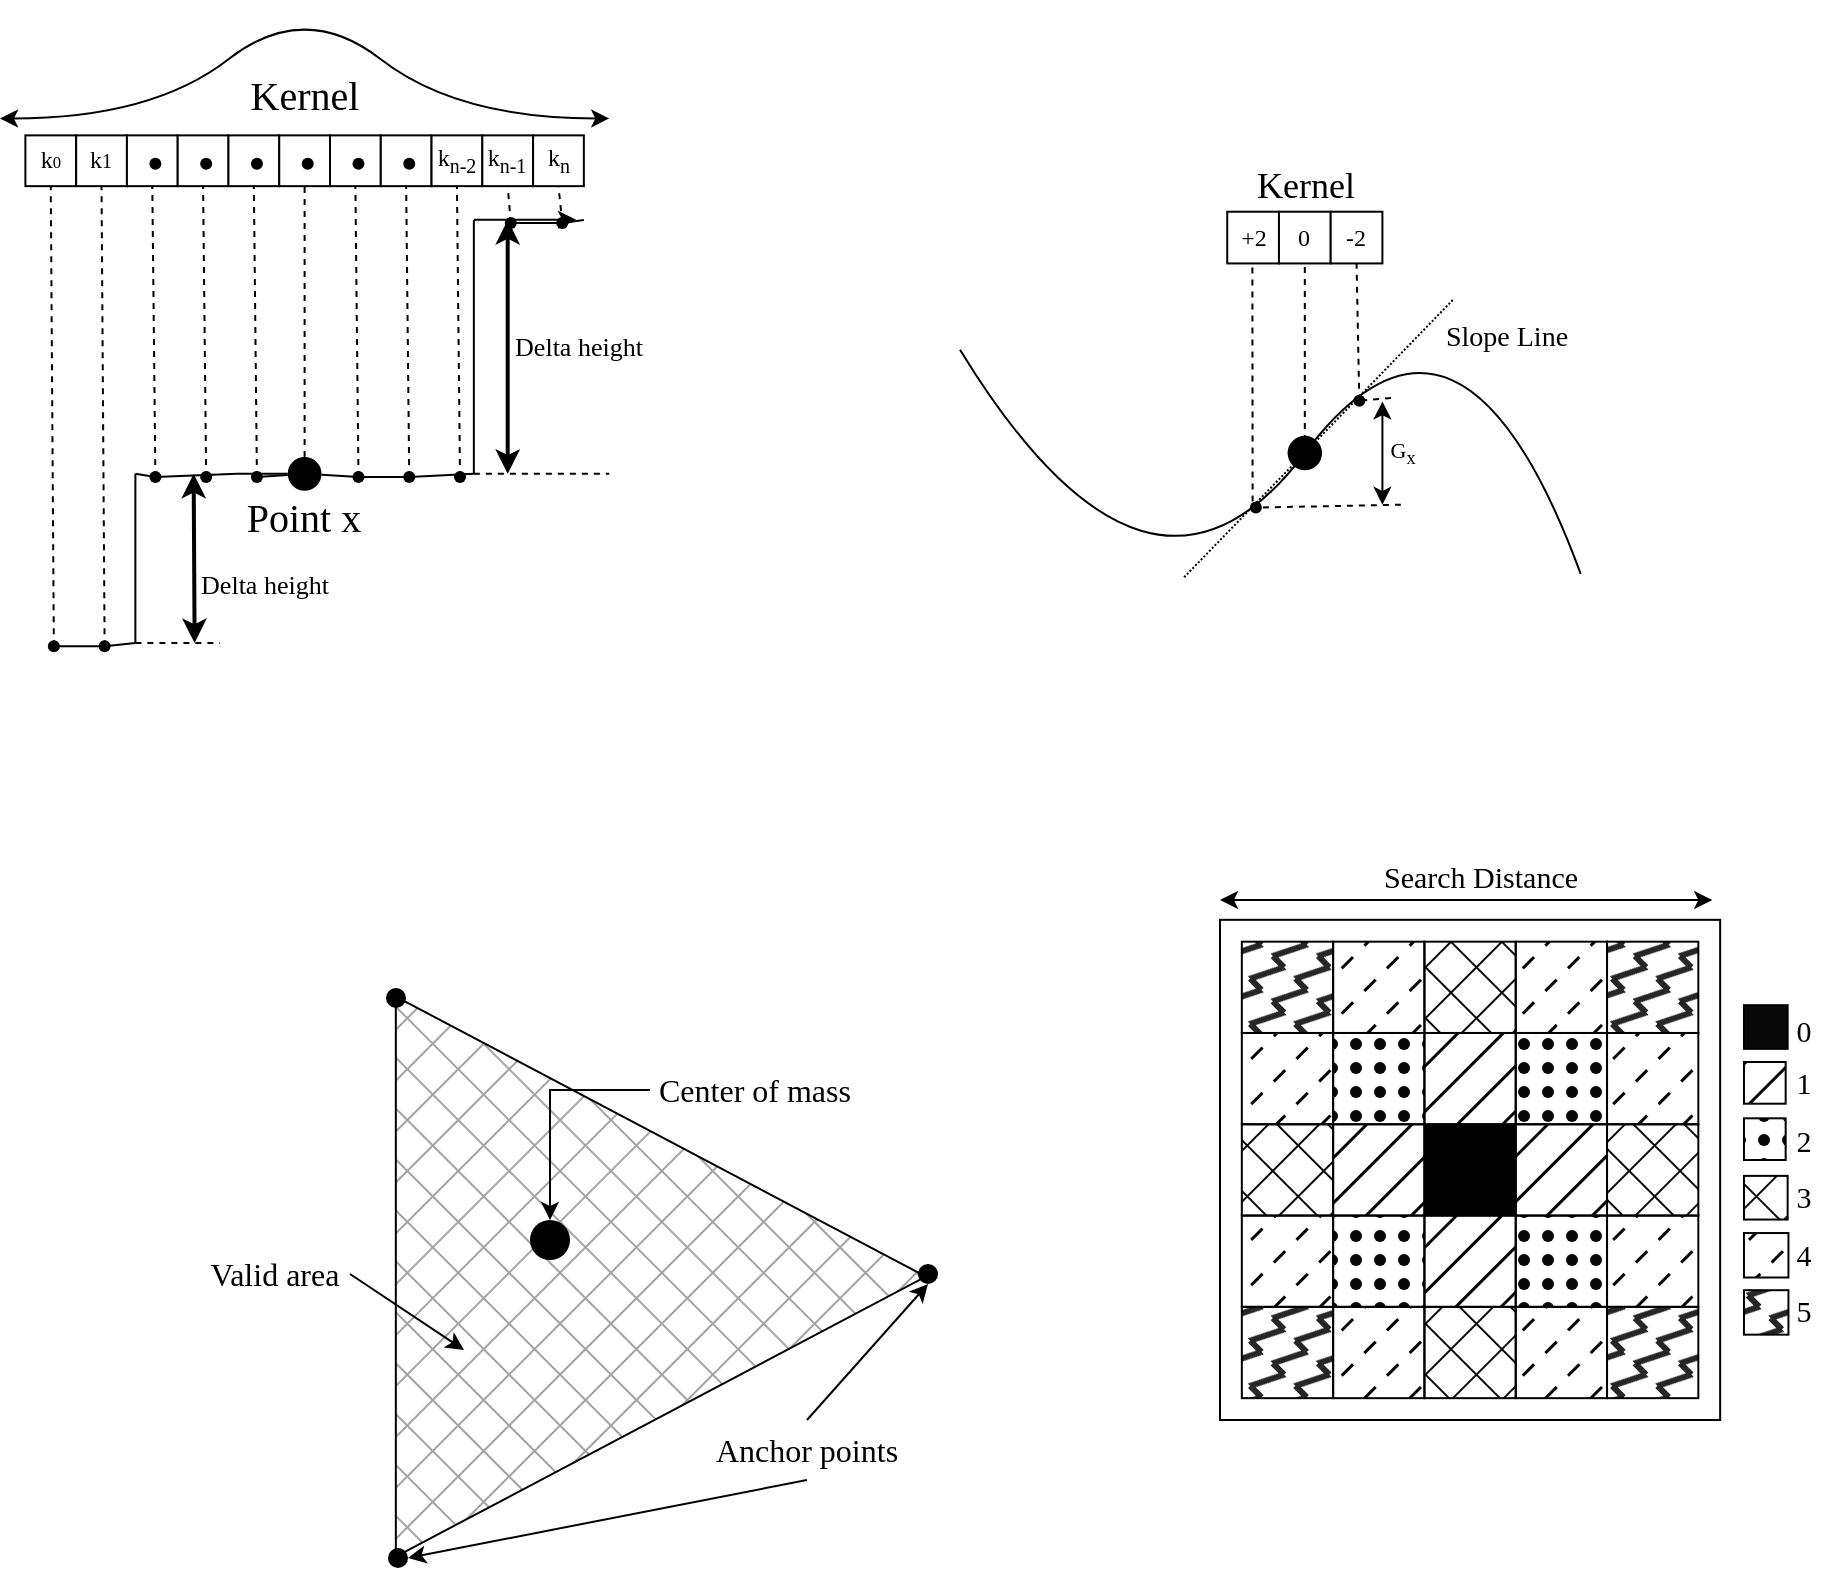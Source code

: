 <mxfile version="24.6.4" type="device" pages="2">
  <diagram name="Page-1" id="gxVU76bG1TqDiVBkA_-t">
    <mxGraphModel dx="1099" dy="1225" grid="1" gridSize="10" guides="1" tooltips="1" connect="1" arrows="1" fold="1" page="1" pageScale="1" pageWidth="850" pageHeight="1100" math="0" shadow="0">
      <root>
        <mxCell id="0" />
        <mxCell id="1" parent="0" />
        <mxCell id="M_B3FNG2U7LqIqw2cikg-12" value="" style="triangle;whiteSpace=wrap;html=1;rotation=0;fillStyle=cross-hatch;fillColor=#A3A3A3;" parent="1" vertex="1">
          <mxGeometry x="437.92" y="818.29" width="265" height="280" as="geometry" />
        </mxCell>
        <mxCell id="M_B3FNG2U7LqIqw2cikg-13" value="" style="shape=ellipse;fillColor=#000000;strokeColor=none;html=1;sketch=0;" parent="1" vertex="1">
          <mxGeometry x="505" y="930" width="20" height="20" as="geometry" />
        </mxCell>
        <mxCell id="M_B3FNG2U7LqIqw2cikg-23" style="edgeStyle=orthogonalEdgeStyle;rounded=0;orthogonalLoop=1;jettySize=auto;html=1;entryX=0.5;entryY=0;entryDx=0;entryDy=0;" parent="1" source="M_B3FNG2U7LqIqw2cikg-14" target="M_B3FNG2U7LqIqw2cikg-13" edge="1">
          <mxGeometry relative="1" as="geometry" />
        </mxCell>
        <mxCell id="M_B3FNG2U7LqIqw2cikg-14" value="&lt;font style=&quot;font-size: 16px;&quot; face=&quot;Times New Roman&quot;&gt;Center of mass&lt;/font&gt;" style="text;html=1;align=center;verticalAlign=middle;whiteSpace=wrap;rounded=0;" parent="1" vertex="1">
          <mxGeometry x="565" y="850" width="105" height="30" as="geometry" />
        </mxCell>
        <mxCell id="M_B3FNG2U7LqIqw2cikg-16" value="" style="shape=ellipse;fillColor=#000000;strokeColor=none;html=1;sketch=0;" parent="1" vertex="1">
          <mxGeometry x="433" y="814" width="10" height="10" as="geometry" />
        </mxCell>
        <mxCell id="M_B3FNG2U7LqIqw2cikg-18" value="" style="shape=ellipse;fillColor=#000000;strokeColor=none;html=1;sketch=0;" parent="1" vertex="1">
          <mxGeometry x="434" y="1094" width="10" height="10" as="geometry" />
        </mxCell>
        <mxCell id="M_B3FNG2U7LqIqw2cikg-20" value="" style="shape=ellipse;fillColor=#000000;strokeColor=none;html=1;sketch=0;" parent="1" vertex="1">
          <mxGeometry x="699" y="952" width="10" height="10" as="geometry" />
        </mxCell>
        <mxCell id="M_B3FNG2U7LqIqw2cikg-21" value="" style="endArrow=classic;html=1;rounded=0;exitX=1;exitY=0.5;exitDx=0;exitDy=0;" parent="1" source="M_B3FNG2U7LqIqw2cikg-22" edge="1">
          <mxGeometry width="50" height="50" relative="1" as="geometry">
            <mxPoint x="360" y="1060" as="sourcePoint" />
            <mxPoint x="472" y="995" as="targetPoint" />
          </mxGeometry>
        </mxCell>
        <mxCell id="M_B3FNG2U7LqIqw2cikg-22" value="&lt;font style=&quot;font-size: 16px;&quot; face=&quot;Times New Roman&quot;&gt;Valid area&lt;/font&gt;" style="text;html=1;align=center;verticalAlign=middle;whiteSpace=wrap;rounded=0;" parent="1" vertex="1">
          <mxGeometry x="340" y="942" width="75" height="30" as="geometry" />
        </mxCell>
        <mxCell id="M_B3FNG2U7LqIqw2cikg-24" value="&lt;font style=&quot;font-size: 16px;&quot; face=&quot;Times New Roman&quot;&gt;Anchor points&lt;/font&gt;" style="text;html=1;align=center;verticalAlign=middle;whiteSpace=wrap;rounded=0;" parent="1" vertex="1">
          <mxGeometry x="591" y="1030" width="105" height="30" as="geometry" />
        </mxCell>
        <mxCell id="M_B3FNG2U7LqIqw2cikg-28" value="" style="endArrow=classic;html=1;rounded=0;exitX=0.5;exitY=1;exitDx=0;exitDy=0;entryX=1;entryY=0.5;entryDx=0;entryDy=0;" parent="1" source="M_B3FNG2U7LqIqw2cikg-24" target="M_B3FNG2U7LqIqw2cikg-18" edge="1">
          <mxGeometry width="50" height="50" relative="1" as="geometry">
            <mxPoint x="565" y="1136" as="sourcePoint" />
            <mxPoint x="646" y="1081" as="targetPoint" />
          </mxGeometry>
        </mxCell>
        <mxCell id="M_B3FNG2U7LqIqw2cikg-29" value="" style="endArrow=classic;html=1;rounded=0;entryX=0.5;entryY=1;entryDx=0;entryDy=0;exitX=0.5;exitY=0;exitDx=0;exitDy=0;" parent="1" source="M_B3FNG2U7LqIqw2cikg-24" target="M_B3FNG2U7LqIqw2cikg-20" edge="1">
          <mxGeometry width="50" height="50" relative="1" as="geometry">
            <mxPoint x="680" y="1120" as="sourcePoint" />
            <mxPoint x="700" y="910" as="targetPoint" />
          </mxGeometry>
        </mxCell>
        <mxCell id="M_B3FNG2U7LqIqw2cikg-62" value="" style="whiteSpace=wrap;html=1;aspect=fixed;container=0;" parent="1" vertex="1">
          <mxGeometry x="850" y="779.924" width="250.076" height="250.076" as="geometry" />
        </mxCell>
        <mxCell id="M_B3FNG2U7LqIqw2cikg-63" value="" style="whiteSpace=wrap;html=1;aspect=fixed;fillColor=#000000;container=0;" parent="1" vertex="1">
          <mxGeometry x="952.217" y="882.138" width="45.649" height="45.649" as="geometry" />
        </mxCell>
        <mxCell id="M_B3FNG2U7LqIqw2cikg-64" value="" style="whiteSpace=wrap;html=1;aspect=fixed;fillStyle=hatch;fillColor=#030303;container=0;" parent="1" vertex="1">
          <mxGeometry x="952.217" y="836.489" width="45.649" height="45.649" as="geometry" />
        </mxCell>
        <mxCell id="M_B3FNG2U7LqIqw2cikg-65" value="" style="whiteSpace=wrap;html=1;aspect=fixed;fillColor=#080808;fillStyle=cross-hatch;container=0;" parent="1" vertex="1">
          <mxGeometry x="952.217" y="790.84" width="45.649" height="45.649" as="geometry" />
        </mxCell>
        <mxCell id="M_B3FNG2U7LqIqw2cikg-66" value="" style="whiteSpace=wrap;html=1;aspect=fixed;fillStyle=hatch;fillColor=#030303;container=0;" parent="1" vertex="1">
          <mxGeometry x="997.867" y="882.138" width="45.649" height="45.649" as="geometry" />
        </mxCell>
        <mxCell id="M_B3FNG2U7LqIqw2cikg-67" value="" style="whiteSpace=wrap;html=1;aspect=fixed;fillColor=#080808;fillStyle=cross-hatch;container=0;" parent="1" vertex="1">
          <mxGeometry x="1043.517" y="882.138" width="45.649" height="45.649" as="geometry" />
        </mxCell>
        <mxCell id="M_B3FNG2U7LqIqw2cikg-68" value="" style="whiteSpace=wrap;html=1;aspect=fixed;fillColor=#080808;fillStyle=dots;container=0;" parent="1" vertex="1">
          <mxGeometry x="997.867" y="836.489" width="45.649" height="45.649" as="geometry" />
        </mxCell>
        <mxCell id="M_B3FNG2U7LqIqw2cikg-69" value="" style="whiteSpace=wrap;html=1;aspect=fixed;fillColor=#030303;fillStyle=dashed;container=0;" parent="1" vertex="1">
          <mxGeometry x="997.867" y="790.84" width="45.649" height="45.649" as="geometry" />
        </mxCell>
        <mxCell id="M_B3FNG2U7LqIqw2cikg-70" value="" style="whiteSpace=wrap;html=1;aspect=fixed;fillStyle=zigzag-line;fillColor=#262626;container=0;" parent="1" vertex="1">
          <mxGeometry x="1043.517" y="790.84" width="45.649" height="45.649" as="geometry" />
        </mxCell>
        <mxCell id="M_B3FNG2U7LqIqw2cikg-71" value="" style="whiteSpace=wrap;html=1;aspect=fixed;fillColor=#030303;fillStyle=dashed;container=0;" parent="1" vertex="1">
          <mxGeometry x="1043.517" y="836.489" width="45.649" height="45.649" as="geometry" />
        </mxCell>
        <mxCell id="M_B3FNG2U7LqIqw2cikg-99" value="" style="whiteSpace=wrap;html=1;aspect=fixed;fillStyle=hatch;fillColor=#030303;container=0;" parent="1" vertex="1">
          <mxGeometry x="952.217" y="927.787" width="45.649" height="45.649" as="geometry" />
        </mxCell>
        <mxCell id="M_B3FNG2U7LqIqw2cikg-100" value="" style="whiteSpace=wrap;html=1;aspect=fixed;fillColor=#080808;fillStyle=cross-hatch;container=0;" parent="1" vertex="1">
          <mxGeometry x="952.217" y="973.436" width="45.649" height="45.649" as="geometry" />
        </mxCell>
        <mxCell id="M_B3FNG2U7LqIqw2cikg-101" value="" style="whiteSpace=wrap;html=1;aspect=fixed;fillColor=#030303;fillStyle=dashed;container=0;" parent="1" vertex="1">
          <mxGeometry x="997.867" y="973.436" width="45.649" height="45.649" as="geometry" />
        </mxCell>
        <mxCell id="M_B3FNG2U7LqIqw2cikg-102" value="" style="whiteSpace=wrap;html=1;aspect=fixed;fillColor=#080808;fillStyle=dots;container=0;" parent="1" vertex="1">
          <mxGeometry x="997.867" y="927.787" width="45.649" height="45.649" as="geometry" />
        </mxCell>
        <mxCell id="M_B3FNG2U7LqIqw2cikg-103" value="" style="whiteSpace=wrap;html=1;aspect=fixed;fillColor=#030303;fillStyle=dashed;container=0;" parent="1" vertex="1">
          <mxGeometry x="1043.517" y="927.787" width="45.649" height="45.649" as="geometry" />
        </mxCell>
        <mxCell id="M_B3FNG2U7LqIqw2cikg-104" value="" style="whiteSpace=wrap;html=1;aspect=fixed;fillStyle=zigzag-line;fillColor=#262626;container=0;" parent="1" vertex="1">
          <mxGeometry x="1043.517" y="973.436" width="45.649" height="45.649" as="geometry" />
        </mxCell>
        <mxCell id="M_B3FNG2U7LqIqw2cikg-105" value="" style="whiteSpace=wrap;html=1;aspect=fixed;fillStyle=zigzag-line;fillColor=#262626;container=0;" parent="1" vertex="1">
          <mxGeometry x="860.916" y="790.84" width="45.649" height="45.649" as="geometry" />
        </mxCell>
        <mxCell id="M_B3FNG2U7LqIqw2cikg-106" value="" style="whiteSpace=wrap;html=1;aspect=fixed;fillColor=#030303;fillStyle=dashed;container=0;" parent="1" vertex="1">
          <mxGeometry x="860.916" y="836.489" width="45.649" height="45.649" as="geometry" />
        </mxCell>
        <mxCell id="M_B3FNG2U7LqIqw2cikg-107" value="" style="whiteSpace=wrap;html=1;aspect=fixed;fillColor=#080808;fillStyle=cross-hatch;container=0;" parent="1" vertex="1">
          <mxGeometry x="860.916" y="882.138" width="45.649" height="45.649" as="geometry" />
        </mxCell>
        <mxCell id="M_B3FNG2U7LqIqw2cikg-108" value="" style="whiteSpace=wrap;html=1;aspect=fixed;fillStyle=zigzag-line;fillColor=#262626;container=0;" parent="1" vertex="1">
          <mxGeometry x="860.916" y="973.436" width="45.649" height="45.649" as="geometry" />
        </mxCell>
        <mxCell id="M_B3FNG2U7LqIqw2cikg-109" value="" style="whiteSpace=wrap;html=1;aspect=fixed;fillColor=#030303;fillStyle=dashed;container=0;" parent="1" vertex="1">
          <mxGeometry x="860.916" y="927.787" width="45.649" height="45.649" as="geometry" />
        </mxCell>
        <mxCell id="M_B3FNG2U7LqIqw2cikg-110" value="" style="whiteSpace=wrap;html=1;aspect=fixed;fillColor=#080808;fillStyle=dots;container=0;" parent="1" vertex="1">
          <mxGeometry x="906.566" y="927.787" width="45.649" height="45.649" as="geometry" />
        </mxCell>
        <mxCell id="M_B3FNG2U7LqIqw2cikg-111" value="" style="whiteSpace=wrap;html=1;aspect=fixed;fillColor=#030303;fillStyle=dashed;container=0;" parent="1" vertex="1">
          <mxGeometry x="906.566" y="973.436" width="45.649" height="45.649" as="geometry" />
        </mxCell>
        <mxCell id="M_B3FNG2U7LqIqw2cikg-112" value="" style="whiteSpace=wrap;html=1;aspect=fixed;fillStyle=hatch;fillColor=#030303;container=0;" parent="1" vertex="1">
          <mxGeometry x="906.566" y="882.138" width="45.649" height="45.649" as="geometry" />
        </mxCell>
        <mxCell id="M_B3FNG2U7LqIqw2cikg-113" value="" style="whiteSpace=wrap;html=1;aspect=fixed;fillColor=#080808;fillStyle=dots;container=0;" parent="1" vertex="1">
          <mxGeometry x="906.566" y="836.489" width="45.649" height="45.649" as="geometry" />
        </mxCell>
        <mxCell id="M_B3FNG2U7LqIqw2cikg-114" value="" style="whiteSpace=wrap;html=1;aspect=fixed;fillColor=#030303;fillStyle=dashed;container=0;" parent="1" vertex="1">
          <mxGeometry x="906.566" y="790.84" width="45.649" height="45.649" as="geometry" />
        </mxCell>
        <mxCell id="M_B3FNG2U7LqIqw2cikg-116" value="" style="whiteSpace=wrap;html=1;aspect=fixed;fillStyle=hatch;fillColor=#030303;container=0;" parent="1" vertex="1">
          <mxGeometry x="1111.992" y="851.009" width="20.84" height="20.84" as="geometry" />
        </mxCell>
        <mxCell id="M_B3FNG2U7LqIqw2cikg-117" value="" style="whiteSpace=wrap;html=1;aspect=fixed;fillColor=#080808;container=0;" parent="1" vertex="1">
          <mxGeometry x="1111.992" y="822.596" width="21.832" height="21.832" as="geometry" />
        </mxCell>
        <mxCell id="M_B3FNG2U7LqIqw2cikg-121" value="" style="whiteSpace=wrap;html=1;aspect=fixed;fillColor=#080808;fillStyle=dots;container=0;" parent="1" vertex="1">
          <mxGeometry x="1111.992" y="879.161" width="20.84" height="20.84" as="geometry" />
        </mxCell>
        <mxCell id="M_B3FNG2U7LqIqw2cikg-122" value="" style="whiteSpace=wrap;html=1;aspect=fixed;fillColor=#080808;fillStyle=cross-hatch;container=0;" parent="1" vertex="1">
          <mxGeometry x="1111.992" y="907.939" width="21.832" height="21.832" as="geometry" />
        </mxCell>
        <mxCell id="M_B3FNG2U7LqIqw2cikg-123" value="" style="whiteSpace=wrap;html=1;aspect=fixed;fillColor=#030303;fillStyle=dashed;container=0;" parent="1" vertex="1">
          <mxGeometry x="1111.992" y="936.52" width="22.229" height="22.229" as="geometry" />
        </mxCell>
        <mxCell id="M_B3FNG2U7LqIqw2cikg-124" value="" style="whiteSpace=wrap;html=1;aspect=fixed;fillStyle=zigzag-line;fillColor=#262626;container=0;" parent="1" vertex="1">
          <mxGeometry x="1111.992" y="965.1" width="22.229" height="22.229" as="geometry" />
        </mxCell>
        <mxCell id="M_B3FNG2U7LqIqw2cikg-126" value="&lt;font face=&quot;Times New Roman&quot; style=&quot;font-size: 15px;&quot;&gt;0&lt;/font&gt;" style="text;html=1;align=center;verticalAlign=middle;whiteSpace=wrap;rounded=0;container=0;" parent="1" vertex="1">
          <mxGeometry x="1134.222" y="822.596" width="15.878" height="23.817" as="geometry" />
        </mxCell>
        <mxCell id="M_B3FNG2U7LqIqw2cikg-127" value="&lt;font face=&quot;Times New Roman&quot; style=&quot;font-size: 15px;&quot;&gt;1&lt;/font&gt;" style="text;html=1;align=center;verticalAlign=middle;whiteSpace=wrap;rounded=0;container=0;" parent="1" vertex="1">
          <mxGeometry x="1133.825" y="849.517" width="15.878" height="23.817" as="geometry" />
        </mxCell>
        <mxCell id="M_B3FNG2U7LqIqw2cikg-128" value="&lt;font face=&quot;Times New Roman&quot; style=&quot;font-size: 15px;&quot;&gt;2&lt;/font&gt;" style="text;html=1;align=center;verticalAlign=middle;whiteSpace=wrap;rounded=0;container=0;" parent="1" vertex="1">
          <mxGeometry x="1134.222" y="877.676" width="15.878" height="23.817" as="geometry" />
        </mxCell>
        <mxCell id="M_B3FNG2U7LqIqw2cikg-129" value="&lt;span style=&quot;font-weight: normal;&quot;&gt;&lt;font style=&quot;font-size: 15px;&quot; face=&quot;Times New Roman&quot;&gt;3&lt;/font&gt;&lt;/span&gt;" style="text;html=1;align=center;verticalAlign=middle;whiteSpace=wrap;rounded=0;fontStyle=1;container=0;" parent="1" vertex="1">
          <mxGeometry x="1134.222" y="905.955" width="15.878" height="23.817" as="geometry" />
        </mxCell>
        <mxCell id="M_B3FNG2U7LqIqw2cikg-132" value="&lt;font face=&quot;Times New Roman&quot; style=&quot;font-size: 15px;&quot;&gt;4&lt;/font&gt;" style="text;html=1;align=center;verticalAlign=middle;whiteSpace=wrap;rounded=0;container=0;" parent="1" vertex="1">
          <mxGeometry x="1134.222" y="934.932" width="15.878" height="23.817" as="geometry" />
        </mxCell>
        <mxCell id="M_B3FNG2U7LqIqw2cikg-133" value="&lt;font face=&quot;Times New Roman&quot; style=&quot;font-size: 15px;&quot;&gt;5&lt;/font&gt;" style="text;html=1;align=center;verticalAlign=middle;whiteSpace=wrap;rounded=0;container=0;" parent="1" vertex="1">
          <mxGeometry x="1134.222" y="963.512" width="15.878" height="23.817" as="geometry" />
        </mxCell>
        <mxCell id="M_B3FNG2U7LqIqw2cikg-134" value="" style="endArrow=classic;startArrow=classic;html=1;rounded=0;" parent="1" edge="1">
          <mxGeometry width="50" height="50" relative="1" as="geometry">
            <mxPoint x="850" y="770" as="sourcePoint" />
            <mxPoint x="1096.114" y="770" as="targetPoint" />
          </mxGeometry>
        </mxCell>
        <mxCell id="M_B3FNG2U7LqIqw2cikg-135" value="&lt;font face=&quot;Times New Roman&quot; style=&quot;font-size: 15px;&quot;&gt;Search Distance&lt;/font&gt;" style="edgeLabel;html=1;align=center;verticalAlign=middle;resizable=0;points=[];container=0;" parent="M_B3FNG2U7LqIqw2cikg-134" vertex="1" connectable="0">
          <mxGeometry x="0.018" y="1" relative="1" as="geometry">
            <mxPoint x="4" y="-11" as="offset" />
          </mxGeometry>
        </mxCell>
        <mxCell id="ad_rgFeafzWCIKm-f0gA-2" value="" style="group;aspect=fixed;" vertex="1" connectable="0" parent="1">
          <mxGeometry x="720" y="400" width="310.34" height="250" as="geometry" />
        </mxCell>
        <mxCell id="CfTVnZhLzXpkAerJesti-147" value="" style="shape=ellipse;fillColor=#000000;strokeColor=none;html=1;sketch=0;container=0;" parent="ad_rgFeafzWCIKm-f0gA-2" vertex="1">
          <mxGeometry x="163.791" y="137.931" width="17.241" height="17.241" as="geometry" />
        </mxCell>
        <mxCell id="CfTVnZhLzXpkAerJesti-149" value="" style="curved=1;endArrow=none;html=1;rounded=0;endFill=0;" parent="ad_rgFeafzWCIKm-f0gA-2" edge="1">
          <mxGeometry width="50" height="50" relative="1" as="geometry">
            <mxPoint y="94.828" as="sourcePoint" />
            <mxPoint x="310.34" y="206.897" as="targetPoint" />
            <Array as="points">
              <mxPoint x="94.826" y="250.0" />
              <mxPoint x="249.996" y="43.103" />
            </Array>
          </mxGeometry>
        </mxCell>
        <mxCell id="CfTVnZhLzXpkAerJesti-150" value="" style="shape=waypoint;sketch=0;fillStyle=solid;size=6;pointerEvents=1;points=[];fillColor=none;resizable=0;rotatable=0;perimeter=centerPerimeter;snapToPoint=1;container=0;" parent="ad_rgFeafzWCIKm-f0gA-2" vertex="1">
          <mxGeometry x="189.652" y="110.345" width="20" height="20" as="geometry" />
        </mxCell>
        <mxCell id="CfTVnZhLzXpkAerJesti-151" value="" style="shape=waypoint;sketch=0;fillStyle=solid;size=6;pointerEvents=1;points=[];fillColor=none;resizable=0;rotatable=0;perimeter=centerPerimeter;snapToPoint=1;container=0;" parent="ad_rgFeafzWCIKm-f0gA-2" vertex="1">
          <mxGeometry x="137.929" y="163.793" width="20" height="20" as="geometry" />
        </mxCell>
        <mxCell id="CfTVnZhLzXpkAerJesti-157" value="" style="endArrow=none;dashed=1;html=1;rounded=0;entryX=0.486;entryY=1.048;entryDx=0;entryDy=0;entryPerimeter=0;" parent="ad_rgFeafzWCIKm-f0gA-2" target="M_B3FNG2U7LqIqw2cikg-44" edge="1">
          <mxGeometry width="50" height="50" relative="1" as="geometry">
            <mxPoint x="146.308" y="170.69" as="sourcePoint" />
            <mxPoint x="146.308" y="17.241" as="targetPoint" />
          </mxGeometry>
        </mxCell>
        <mxCell id="CfTVnZhLzXpkAerJesti-158" value="" style="endArrow=none;dashed=1;html=1;rounded=0;entryX=0.5;entryY=1;entryDx=0;entryDy=0;exitX=0.488;exitY=0.373;exitDx=0;exitDy=0;exitPerimeter=0;" parent="ad_rgFeafzWCIKm-f0gA-2" source="CfTVnZhLzXpkAerJesti-150" target="M_B3FNG2U7LqIqw2cikg-46" edge="1">
          <mxGeometry width="50" height="50" relative="1" as="geometry">
            <mxPoint x="206.893" y="129.31" as="sourcePoint" />
            <mxPoint x="206.893" y="86.207" as="targetPoint" />
          </mxGeometry>
        </mxCell>
        <mxCell id="CfTVnZhLzXpkAerJesti-160" value="" style="endArrow=none;dashed=1;html=1;rounded=0;entryX=0.5;entryY=1;entryDx=0;entryDy=0;" parent="ad_rgFeafzWCIKm-f0gA-2" target="M_B3FNG2U7LqIqw2cikg-45" edge="1">
          <mxGeometry width="50" height="50" relative="1" as="geometry">
            <mxPoint x="172.411" y="146.552" as="sourcePoint" />
            <mxPoint x="172.411" y="87.931" as="targetPoint" />
          </mxGeometry>
        </mxCell>
        <mxCell id="CfTVnZhLzXpkAerJesti-161" value="" style="endArrow=classic;startArrow=classic;html=1;rounded=0;" parent="ad_rgFeafzWCIKm-f0gA-2" edge="1">
          <mxGeometry width="50" height="50" relative="1" as="geometry">
            <mxPoint x="211.204" y="172.414" as="sourcePoint" />
            <mxPoint x="211.204" y="120.69" as="targetPoint" />
          </mxGeometry>
        </mxCell>
        <mxCell id="CfTVnZhLzXpkAerJesti-162" value="&lt;font face=&quot;Times New Roman&quot;&gt;G&lt;sub&gt;x&lt;/sub&gt;&lt;/font&gt;" style="edgeLabel;html=1;align=center;verticalAlign=middle;resizable=0;points=[];container=0;" parent="CfTVnZhLzXpkAerJesti-161" vertex="1" connectable="0">
          <mxGeometry x="0.094" y="-1" relative="1" as="geometry">
            <mxPoint x="9" y="3" as="offset" />
          </mxGeometry>
        </mxCell>
        <mxCell id="CfTVnZhLzXpkAerJesti-163" value="" style="endArrow=none;dashed=1;html=1;rounded=0;exitX=0.984;exitY=0.831;exitDx=0;exitDy=0;exitPerimeter=0;" parent="ad_rgFeafzWCIKm-f0gA-2" target="CfTVnZhLzXpkAerJesti-151" edge="1">
          <mxGeometry width="50" height="50" relative="1" as="geometry">
            <mxPoint x="220.445" y="172.353" as="sourcePoint" />
            <mxPoint x="146.549" y="94.828" as="targetPoint" />
          </mxGeometry>
        </mxCell>
        <mxCell id="CfTVnZhLzXpkAerJesti-165" value="" style="endArrow=none;dashed=1;html=1;rounded=0;" parent="ad_rgFeafzWCIKm-f0gA-2" target="CfTVnZhLzXpkAerJesti-150" edge="1">
          <mxGeometry width="50" height="50" relative="1" as="geometry">
            <mxPoint x="215.514" y="118.966" as="sourcePoint" />
            <mxPoint x="206.893" y="112.828" as="targetPoint" />
          </mxGeometry>
        </mxCell>
        <mxCell id="CfTVnZhLzXpkAerJesti-166" value="" style="endArrow=none;html=1;rounded=0;dashed=1;dashPattern=1 1;" parent="ad_rgFeafzWCIKm-f0gA-2" edge="1">
          <mxGeometry width="50" height="50" relative="1" as="geometry">
            <mxPoint x="112.067" y="208.621" as="sourcePoint" />
            <mxPoint x="246.548" y="69.828" as="targetPoint" />
          </mxGeometry>
        </mxCell>
        <mxCell id="CfTVnZhLzXpkAerJesti-167" value="&lt;font style=&quot;font-size: 14px;&quot; face=&quot;Times New Roman&quot;&gt;Slope Line&lt;/font&gt;" style="edgeLabel;html=1;align=center;verticalAlign=middle;resizable=0;points=[];container=0;" parent="CfTVnZhLzXpkAerJesti-166" vertex="1" connectable="0">
          <mxGeometry x="0.819" relative="1" as="geometry">
            <mxPoint x="38" y="7" as="offset" />
          </mxGeometry>
        </mxCell>
        <mxCell id="M_B3FNG2U7LqIqw2cikg-44" value="&lt;font face=&quot;Times New Roman&quot;&gt;+2&lt;/font&gt;" style="rounded=0;whiteSpace=wrap;html=1;container=0;" parent="ad_rgFeafzWCIKm-f0gA-2" vertex="1">
          <mxGeometry x="133.619" y="25.862" width="25.862" height="25.862" as="geometry" />
        </mxCell>
        <mxCell id="M_B3FNG2U7LqIqw2cikg-45" value="&lt;font face=&quot;Times New Roman&quot;&gt;0&lt;/font&gt;" style="rounded=0;whiteSpace=wrap;html=1;aspect=fixed;container=0;" parent="ad_rgFeafzWCIKm-f0gA-2" vertex="1">
          <mxGeometry x="159.48" y="25.862" width="25.862" height="25.862" as="geometry" />
        </mxCell>
        <mxCell id="M_B3FNG2U7LqIqw2cikg-46" value="&lt;font face=&quot;Times New Roman&quot;&gt;-2&lt;/font&gt;" style="rounded=0;whiteSpace=wrap;html=1;container=0;" parent="ad_rgFeafzWCIKm-f0gA-2" vertex="1">
          <mxGeometry x="185.342" y="25.862" width="25.862" height="25.862" as="geometry" />
        </mxCell>
        <mxCell id="M_B3FNG2U7LqIqw2cikg-52" value="&lt;font style=&quot;font-size: 18px;&quot; face=&quot;Times New Roman&quot;&gt;Kernel&lt;/font&gt;" style="text;html=1;align=center;verticalAlign=middle;whiteSpace=wrap;rounded=0;container=0;" parent="ad_rgFeafzWCIKm-f0gA-2" vertex="1">
          <mxGeometry x="146.549" width="51.723" height="25.862" as="geometry" />
        </mxCell>
        <mxCell id="ad_rgFeafzWCIKm-f0gA-3" value="" style="group;aspect=fixed;" vertex="1" connectable="0" parent="1">
          <mxGeometry x="240" y="320" width="304.62" height="330" as="geometry" />
        </mxCell>
        <mxCell id="CfTVnZhLzXpkAerJesti-1" value="" style="endArrow=none;html=1;rounded=0;" parent="ad_rgFeafzWCIKm-f0gA-3" source="CfTVnZhLzXpkAerJesti-54" edge="1">
          <mxGeometry width="50" height="50" relative="1" as="geometry">
            <mxPoint x="118.463" y="236.923" as="sourcePoint" />
            <mxPoint x="236.927" y="236.923" as="targetPoint" />
          </mxGeometry>
        </mxCell>
        <mxCell id="CfTVnZhLzXpkAerJesti-2" value="" style="endArrow=none;html=1;rounded=0;" parent="ad_rgFeafzWCIKm-f0gA-3" edge="1">
          <mxGeometry width="50" height="50" relative="1" as="geometry">
            <mxPoint x="236.927" y="110" as="sourcePoint" />
            <mxPoint x="236.927" y="236.923" as="targetPoint" />
          </mxGeometry>
        </mxCell>
        <mxCell id="CfTVnZhLzXpkAerJesti-3" value="" style="endArrow=none;html=1;rounded=0;" parent="ad_rgFeafzWCIKm-f0gA-3" source="CfTVnZhLzXpkAerJesti-60" edge="1">
          <mxGeometry width="50" height="50" relative="1" as="geometry">
            <mxPoint x="224.234" y="33.846" as="sourcePoint" />
            <mxPoint x="291.928" y="110" as="targetPoint" />
          </mxGeometry>
        </mxCell>
        <mxCell id="CfTVnZhLzXpkAerJesti-4" value="" style="endArrow=none;html=1;rounded=0;" parent="ad_rgFeafzWCIKm-f0gA-3" edge="1">
          <mxGeometry width="50" height="50" relative="1" as="geometry">
            <mxPoint x="67.693" y="236.923" as="sourcePoint" />
            <mxPoint x="67.693" y="321.538" as="targetPoint" />
          </mxGeometry>
        </mxCell>
        <mxCell id="CfTVnZhLzXpkAerJesti-5" value="" style="endArrow=none;html=1;rounded=0;" parent="ad_rgFeafzWCIKm-f0gA-3" source="CfTVnZhLzXpkAerJesti-43" edge="1">
          <mxGeometry width="50" height="50" relative="1" as="geometry">
            <mxPoint y="321.538" as="sourcePoint" />
            <mxPoint x="67.693" y="321.538" as="targetPoint" />
          </mxGeometry>
        </mxCell>
        <mxCell id="CfTVnZhLzXpkAerJesti-7" value="" style="endArrow=none;html=1;rounded=0;" parent="ad_rgFeafzWCIKm-f0gA-3" source="CfTVnZhLzXpkAerJesti-45" edge="1">
          <mxGeometry width="50" height="50" relative="1" as="geometry">
            <mxPoint x="67.693" y="236.923" as="sourcePoint" />
            <mxPoint x="118.463" y="236.923" as="targetPoint" />
          </mxGeometry>
        </mxCell>
        <mxCell id="CfTVnZhLzXpkAerJesti-11" value="" style="endArrow=none;html=1;rounded=0;" parent="ad_rgFeafzWCIKm-f0gA-3" target="CfTVnZhLzXpkAerJesti-9" edge="1">
          <mxGeometry width="50" height="50" relative="1" as="geometry">
            <mxPoint x="118.463" y="236.923" as="sourcePoint" />
            <mxPoint x="236.927" y="236.923" as="targetPoint" />
          </mxGeometry>
        </mxCell>
        <mxCell id="CfTVnZhLzXpkAerJesti-12" value="&lt;font style=&quot;font-size: 20px;&quot; face=&quot;Times New Roman&quot;&gt;Point x&lt;/font&gt;" style="text;html=1;align=center;verticalAlign=middle;whiteSpace=wrap;rounded=0;" parent="ad_rgFeafzWCIKm-f0gA-3" vertex="1">
          <mxGeometry x="118.463" y="245.385" width="67.693" height="25.385" as="geometry" />
        </mxCell>
        <mxCell id="CfTVnZhLzXpkAerJesti-15" value="&lt;span style=&quot;font-family: &amp;quot;Times New Roman&amp;quot;;&quot;&gt;k&lt;span style=&quot;font-size: 8.333px;&quot;&gt;0&lt;/span&gt;&lt;/span&gt;" style="rounded=0;whiteSpace=wrap;html=1;" parent="ad_rgFeafzWCIKm-f0gA-3" vertex="1">
          <mxGeometry x="12.693" y="67.692" width="25.385" height="25.385" as="geometry" />
        </mxCell>
        <mxCell id="CfTVnZhLzXpkAerJesti-16" value="&lt;span style=&quot;font-family: &amp;quot;Times New Roman&amp;quot;;&quot;&gt;k&lt;span style=&quot;font-size: 10px;&quot;&gt;1&lt;/span&gt;&lt;/span&gt;" style="rounded=0;whiteSpace=wrap;html=1;" parent="ad_rgFeafzWCIKm-f0gA-3" vertex="1">
          <mxGeometry x="38.078" y="67.692" width="25.385" height="25.385" as="geometry" />
        </mxCell>
        <mxCell id="CfTVnZhLzXpkAerJesti-17" value="&lt;span style=&quot;color: rgba(0, 0, 0, 0); font-family: monospace; font-size: 0px; text-align: start; text-wrap: nowrap;&quot;&gt;%3CmxGraphModel%3E%3Croot%3E%3CmxCell%20id%3D%220%22%2F%3E%3CmxCell%20id%3D%221%22%20parent%3D%220%22%2F%3E%3CmxCell%20id%3D%222%22%20value%3D%22%22%20style%3D%22shape%3Dwaypoint%3Bsketch%3D0%3BfillStyle%3Dsolid%3Bsize%3D6%3BpointerEvents%3D1%3Bpoints%3D%5B%5D%3BfillColor%3Dnone%3Bresizable%3D0%3Brotatable%3D0%3Bperimeter%3DcenterPerimeter%3BsnapToPoint%3D1%3B%22%20vertex%3D%221%22%20parent%3D%221%22%3E%3CmxGeometry%20x%3D%22335%22%20y%3D%22590%22%20width%3D%2220%22%20height%3D%2220%22%20as%3D%22geometry%22%2F%3E%3C%2FmxCell%3E%3C%2Froot%3E%3C%2FmxGraphModel%3E&lt;/span&gt;" style="rounded=0;whiteSpace=wrap;html=1;" parent="ad_rgFeafzWCIKm-f0gA-3" vertex="1">
          <mxGeometry x="63.463" y="67.692" width="25.385" height="25.385" as="geometry" />
        </mxCell>
        <mxCell id="CfTVnZhLzXpkAerJesti-18" value="" style="rounded=0;whiteSpace=wrap;html=1;" parent="ad_rgFeafzWCIKm-f0gA-3" vertex="1">
          <mxGeometry x="88.848" y="67.692" width="25.385" height="25.385" as="geometry" />
        </mxCell>
        <mxCell id="CfTVnZhLzXpkAerJesti-19" value="" style="rounded=0;whiteSpace=wrap;html=1;" parent="ad_rgFeafzWCIKm-f0gA-3" vertex="1">
          <mxGeometry x="114.233" y="67.692" width="25.385" height="25.385" as="geometry" />
        </mxCell>
        <mxCell id="CfTVnZhLzXpkAerJesti-20" value="" style="rounded=0;whiteSpace=wrap;html=1;" parent="ad_rgFeafzWCIKm-f0gA-3" vertex="1">
          <mxGeometry x="139.618" y="67.692" width="25.385" height="25.385" as="geometry" />
        </mxCell>
        <mxCell id="CfTVnZhLzXpkAerJesti-21" value="" style="rounded=0;whiteSpace=wrap;html=1;" parent="ad_rgFeafzWCIKm-f0gA-3" vertex="1">
          <mxGeometry x="165.003" y="67.692" width="25.385" height="25.385" as="geometry" />
        </mxCell>
        <mxCell id="CfTVnZhLzXpkAerJesti-22" value="" style="rounded=0;whiteSpace=wrap;html=1;" parent="ad_rgFeafzWCIKm-f0gA-3" vertex="1">
          <mxGeometry x="190.388" y="67.692" width="25.385" height="25.385" as="geometry" />
        </mxCell>
        <mxCell id="CfTVnZhLzXpkAerJesti-23" value="&lt;span style=&quot;font-family: &amp;quot;Times New Roman&amp;quot;;&quot;&gt;k&lt;/span&gt;&lt;sub style=&quot;font-family: &amp;quot;Times New Roman&amp;quot;;&quot;&gt;n-2&lt;/sub&gt;" style="rounded=0;whiteSpace=wrap;html=1;" parent="ad_rgFeafzWCIKm-f0gA-3" vertex="1">
          <mxGeometry x="215.773" y="67.692" width="25.385" height="25.385" as="geometry" />
        </mxCell>
        <mxCell id="CfTVnZhLzXpkAerJesti-24" value="&lt;span style=&quot;font-family: &amp;quot;Times New Roman&amp;quot;;&quot;&gt;k&lt;/span&gt;&lt;sub style=&quot;font-family: &amp;quot;Times New Roman&amp;quot;;&quot;&gt;n-1&lt;/sub&gt;" style="rounded=0;whiteSpace=wrap;html=1;" parent="ad_rgFeafzWCIKm-f0gA-3" vertex="1">
          <mxGeometry x="241.158" y="67.692" width="25.385" height="25.385" as="geometry" />
        </mxCell>
        <mxCell id="CfTVnZhLzXpkAerJesti-25" value="&lt;span style=&quot;font-family: &amp;quot;Times New Roman&amp;quot;;&quot;&gt;k&lt;/span&gt;&lt;sub style=&quot;font-family: &amp;quot;Times New Roman&amp;quot;;&quot;&gt;n&lt;/sub&gt;" style="rounded=0;whiteSpace=wrap;html=1;" parent="ad_rgFeafzWCIKm-f0gA-3" vertex="1">
          <mxGeometry x="266.543" y="67.692" width="25.385" height="25.385" as="geometry" />
        </mxCell>
        <mxCell id="CfTVnZhLzXpkAerJesti-26" value="&lt;font style=&quot;font-size: 20px;&quot; face=&quot;Times New Roman&quot;&gt;Kernel&lt;/font&gt;" style="text;html=1;align=center;verticalAlign=middle;whiteSpace=wrap;rounded=0;" parent="ad_rgFeafzWCIKm-f0gA-3" vertex="1">
          <mxGeometry x="126.925" y="33.846" width="50.77" height="25.385" as="geometry" />
        </mxCell>
        <mxCell id="CfTVnZhLzXpkAerJesti-28" value="" style="endArrow=none;dashed=1;html=1;rounded=0;entryX=0.5;entryY=1;entryDx=0;entryDy=0;strokeWidth=1;" parent="ad_rgFeafzWCIKm-f0gA-3" source="CfTVnZhLzXpkAerJesti-41" target="CfTVnZhLzXpkAerJesti-15" edge="1">
          <mxGeometry width="50" height="50" relative="1" as="geometry">
            <mxPoint x="37.832" y="440" as="sourcePoint" />
            <mxPoint x="37.832" y="-8.462" as="targetPoint" />
          </mxGeometry>
        </mxCell>
        <mxCell id="CfTVnZhLzXpkAerJesti-29" value="" style="endArrow=none;dashed=1;html=1;rounded=0;entryX=0.5;entryY=1;entryDx=0;entryDy=0;strokeWidth=1;" parent="ad_rgFeafzWCIKm-f0gA-3" source="CfTVnZhLzXpkAerJesti-43" target="CfTVnZhLzXpkAerJesti-16" edge="1">
          <mxGeometry width="50" height="50" relative="1" as="geometry">
            <mxPoint x="63.217" y="440" as="sourcePoint" />
            <mxPoint x="63.217" y="-8.462" as="targetPoint" />
          </mxGeometry>
        </mxCell>
        <mxCell id="CfTVnZhLzXpkAerJesti-30" value="" style="endArrow=none;dashed=1;html=1;rounded=0;entryX=0.5;entryY=1;entryDx=0;entryDy=0;strokeWidth=1;" parent="ad_rgFeafzWCIKm-f0gA-3" source="CfTVnZhLzXpkAerJesti-45" target="CfTVnZhLzXpkAerJesti-17" edge="1">
          <mxGeometry width="50" height="50" relative="1" as="geometry">
            <mxPoint x="88.848" y="236.923" as="sourcePoint" />
            <mxPoint x="88.602" y="-8.462" as="targetPoint" />
          </mxGeometry>
        </mxCell>
        <mxCell id="CfTVnZhLzXpkAerJesti-31" value="" style="endArrow=none;dashed=1;html=1;rounded=0;entryX=0.5;entryY=1;entryDx=0;entryDy=0;strokeWidth=1;" parent="ad_rgFeafzWCIKm-f0gA-3" source="CfTVnZhLzXpkAerJesti-47" target="CfTVnZhLzXpkAerJesti-18" edge="1">
          <mxGeometry width="50" height="50" relative="1" as="geometry">
            <mxPoint x="114.233" y="236.923" as="sourcePoint" />
            <mxPoint x="113.987" y="-8.462" as="targetPoint" />
          </mxGeometry>
        </mxCell>
        <mxCell id="CfTVnZhLzXpkAerJesti-32" value="" style="endArrow=none;dashed=1;html=1;rounded=0;entryX=0.5;entryY=1;entryDx=0;entryDy=0;strokeWidth=1;" parent="ad_rgFeafzWCIKm-f0gA-3" source="CfTVnZhLzXpkAerJesti-48" target="CfTVnZhLzXpkAerJesti-19" edge="1">
          <mxGeometry width="50" height="50" relative="1" as="geometry">
            <mxPoint x="126.925" y="236.923" as="sourcePoint" />
            <mxPoint x="139.618" y="-8.462" as="targetPoint" />
          </mxGeometry>
        </mxCell>
        <mxCell id="CfTVnZhLzXpkAerJesti-33" value="" style="endArrow=none;dashed=1;html=1;rounded=0;entryX=0.5;entryY=1;entryDx=0;entryDy=0;strokeWidth=1;" parent="ad_rgFeafzWCIKm-f0gA-3" source="CfTVnZhLzXpkAerJesti-9" target="CfTVnZhLzXpkAerJesti-20" edge="1">
          <mxGeometry width="50" height="50" relative="1" as="geometry">
            <mxPoint x="165.003" y="236.923" as="sourcePoint" />
            <mxPoint x="164.757" y="-8.462" as="targetPoint" />
          </mxGeometry>
        </mxCell>
        <mxCell id="CfTVnZhLzXpkAerJesti-34" value="" style="endArrow=none;dashed=1;html=1;rounded=0;entryX=0.5;entryY=1;entryDx=0;entryDy=0;strokeWidth=1;" parent="ad_rgFeafzWCIKm-f0gA-3" source="CfTVnZhLzXpkAerJesti-52" target="CfTVnZhLzXpkAerJesti-21" edge="1">
          <mxGeometry width="50" height="50" relative="1" as="geometry">
            <mxPoint x="190.388" y="236.923" as="sourcePoint" />
            <mxPoint x="190.142" y="-8.462" as="targetPoint" />
          </mxGeometry>
        </mxCell>
        <mxCell id="CfTVnZhLzXpkAerJesti-35" value="" style="endArrow=none;dashed=1;html=1;rounded=0;entryX=0.5;entryY=1;entryDx=0;entryDy=0;strokeWidth=1;" parent="ad_rgFeafzWCIKm-f0gA-3" source="CfTVnZhLzXpkAerJesti-54" target="CfTVnZhLzXpkAerJesti-22" edge="1">
          <mxGeometry width="50" height="50" relative="1" as="geometry">
            <mxPoint x="215.773" y="236.923" as="sourcePoint" />
            <mxPoint x="215.527" y="-8.462" as="targetPoint" />
          </mxGeometry>
        </mxCell>
        <mxCell id="CfTVnZhLzXpkAerJesti-36" value="" style="endArrow=none;dashed=1;html=1;rounded=0;entryX=0.5;entryY=1;entryDx=0;entryDy=0;strokeWidth=1;" parent="ad_rgFeafzWCIKm-f0gA-3" source="CfTVnZhLzXpkAerJesti-56" target="CfTVnZhLzXpkAerJesti-23" edge="1">
          <mxGeometry width="50" height="50" relative="1" as="geometry">
            <mxPoint x="228.465" y="33.846" as="sourcePoint" />
            <mxPoint x="228.22" y="-8.462" as="targetPoint" />
          </mxGeometry>
        </mxCell>
        <mxCell id="CfTVnZhLzXpkAerJesti-37" value="" style="endArrow=none;dashed=1;html=1;rounded=0;entryX=0.5;entryY=1;entryDx=0;entryDy=0;strokeWidth=1;" parent="ad_rgFeafzWCIKm-f0gA-3" source="CfTVnZhLzXpkAerJesti-58" target="CfTVnZhLzXpkAerJesti-24" edge="1">
          <mxGeometry width="50" height="50" relative="1" as="geometry">
            <mxPoint x="253.85" y="33.846" as="sourcePoint" />
            <mxPoint x="253.605" y="-8.462" as="targetPoint" />
          </mxGeometry>
        </mxCell>
        <mxCell id="CfTVnZhLzXpkAerJesti-38" value="" style="endArrow=none;dashed=1;html=1;rounded=0;entryX=0.5;entryY=1;entryDx=0;entryDy=0;strokeWidth=1;" parent="ad_rgFeafzWCIKm-f0gA-3" source="CfTVnZhLzXpkAerJesti-60" target="CfTVnZhLzXpkAerJesti-25" edge="1">
          <mxGeometry width="50" height="50" relative="1" as="geometry">
            <mxPoint x="279.235" y="33.846" as="sourcePoint" />
            <mxPoint x="278.99" y="-8.462" as="targetPoint" />
          </mxGeometry>
        </mxCell>
        <mxCell id="CfTVnZhLzXpkAerJesti-41" value="" style="shape=waypoint;sketch=0;fillStyle=solid;size=6;pointerEvents=1;points=[];fillColor=none;resizable=0;rotatable=0;perimeter=centerPerimeter;snapToPoint=1;" parent="ad_rgFeafzWCIKm-f0gA-3" vertex="1">
          <mxGeometry x="16.923" y="313.077" width="20" height="20" as="geometry" />
        </mxCell>
        <mxCell id="CfTVnZhLzXpkAerJesti-44" value="" style="endArrow=none;html=1;rounded=0;" parent="ad_rgFeafzWCIKm-f0gA-3" source="CfTVnZhLzXpkAerJesti-41" target="CfTVnZhLzXpkAerJesti-43" edge="1">
          <mxGeometry width="50" height="50" relative="1" as="geometry">
            <mxPoint x="38.078" y="321.538" as="sourcePoint" />
            <mxPoint x="67.693" y="321.538" as="targetPoint" />
          </mxGeometry>
        </mxCell>
        <mxCell id="CfTVnZhLzXpkAerJesti-43" value="" style="shape=waypoint;sketch=0;fillStyle=solid;size=6;pointerEvents=1;points=[];fillColor=none;resizable=0;rotatable=0;perimeter=centerPerimeter;snapToPoint=1;" parent="ad_rgFeafzWCIKm-f0gA-3" vertex="1">
          <mxGeometry x="42.308" y="313.077" width="20" height="20" as="geometry" />
        </mxCell>
        <mxCell id="CfTVnZhLzXpkAerJesti-46" value="" style="endArrow=none;html=1;rounded=0;" parent="ad_rgFeafzWCIKm-f0gA-3" target="CfTVnZhLzXpkAerJesti-45" edge="1">
          <mxGeometry width="50" height="50" relative="1" as="geometry">
            <mxPoint x="67.693" y="236.923" as="sourcePoint" />
            <mxPoint x="118.463" y="236.923" as="targetPoint" />
          </mxGeometry>
        </mxCell>
        <mxCell id="CfTVnZhLzXpkAerJesti-45" value="" style="shape=waypoint;sketch=0;fillStyle=solid;size=6;pointerEvents=1;points=[];fillColor=none;resizable=0;rotatable=0;perimeter=centerPerimeter;snapToPoint=1;" parent="ad_rgFeafzWCIKm-f0gA-3" vertex="1">
          <mxGeometry x="67.693" y="228.462" width="20" height="20" as="geometry" />
        </mxCell>
        <mxCell id="CfTVnZhLzXpkAerJesti-49" value="" style="endArrow=none;html=1;rounded=0;" parent="ad_rgFeafzWCIKm-f0gA-3" source="CfTVnZhLzXpkAerJesti-9" target="CfTVnZhLzXpkAerJesti-48" edge="1">
          <mxGeometry width="50" height="50" relative="1" as="geometry">
            <mxPoint x="135.387" y="236.923" as="sourcePoint" />
            <mxPoint x="236.927" y="236.923" as="targetPoint" />
          </mxGeometry>
        </mxCell>
        <mxCell id="CfTVnZhLzXpkAerJesti-51" value="" style="endArrow=none;html=1;rounded=0;" parent="ad_rgFeafzWCIKm-f0gA-3" source="CfTVnZhLzXpkAerJesti-9" target="CfTVnZhLzXpkAerJesti-52" edge="1">
          <mxGeometry width="50" height="50" relative="1" as="geometry">
            <mxPoint x="139.618" y="236.923" as="sourcePoint" />
            <mxPoint x="165.003" y="236.923" as="targetPoint" />
          </mxGeometry>
        </mxCell>
        <mxCell id="CfTVnZhLzXpkAerJesti-52" value="" style="shape=waypoint;sketch=0;fillStyle=solid;size=6;pointerEvents=1;points=[];fillColor=none;resizable=0;rotatable=0;perimeter=centerPerimeter;snapToPoint=1;" parent="ad_rgFeafzWCIKm-f0gA-3" vertex="1">
          <mxGeometry x="169.233" y="228.462" width="20" height="20" as="geometry" />
        </mxCell>
        <mxCell id="CfTVnZhLzXpkAerJesti-55" value="" style="endArrow=none;html=1;rounded=0;" parent="ad_rgFeafzWCIKm-f0gA-3" source="CfTVnZhLzXpkAerJesti-52" target="CfTVnZhLzXpkAerJesti-54" edge="1">
          <mxGeometry width="50" height="50" relative="1" as="geometry">
            <mxPoint x="190.388" y="236.923" as="sourcePoint" />
            <mxPoint x="236.927" y="236.923" as="targetPoint" />
          </mxGeometry>
        </mxCell>
        <mxCell id="CfTVnZhLzXpkAerJesti-54" value="" style="shape=waypoint;sketch=0;fillStyle=solid;size=6;pointerEvents=1;points=[];fillColor=none;resizable=0;rotatable=0;perimeter=centerPerimeter;snapToPoint=1;" parent="ad_rgFeafzWCIKm-f0gA-3" vertex="1">
          <mxGeometry x="194.618" y="228.462" width="20" height="20" as="geometry" />
        </mxCell>
        <mxCell id="CfTVnZhLzXpkAerJesti-58" value="" style="shape=waypoint;sketch=0;fillStyle=solid;size=6;pointerEvents=1;points=[];fillColor=none;resizable=0;rotatable=0;perimeter=centerPerimeter;snapToPoint=1;" parent="ad_rgFeafzWCIKm-f0gA-3" vertex="1">
          <mxGeometry x="245.388" y="101.538" width="20" height="20" as="geometry" />
        </mxCell>
        <mxCell id="CfTVnZhLzXpkAerJesti-61" value="" style="endArrow=none;html=1;rounded=0;" parent="ad_rgFeafzWCIKm-f0gA-3" source="CfTVnZhLzXpkAerJesti-58" target="CfTVnZhLzXpkAerJesti-60" edge="1">
          <mxGeometry width="50" height="50" relative="1" as="geometry">
            <mxPoint x="253.85" y="33.846" as="sourcePoint" />
            <mxPoint x="291.928" y="33.846" as="targetPoint" />
          </mxGeometry>
        </mxCell>
        <mxCell id="CfTVnZhLzXpkAerJesti-60" value="" style="shape=waypoint;sketch=0;fillStyle=solid;size=6;pointerEvents=1;points=[];fillColor=none;resizable=0;rotatable=0;perimeter=centerPerimeter;snapToPoint=1;" parent="ad_rgFeafzWCIKm-f0gA-3" vertex="1">
          <mxGeometry x="271.129" y="101.538" width="20" height="20" as="geometry" />
        </mxCell>
        <mxCell id="CfTVnZhLzXpkAerJesti-62" value="" style="endArrow=classic;startArrow=classic;html=1;rounded=0;strokeWidth=2;" parent="ad_rgFeafzWCIKm-f0gA-3" edge="1">
          <mxGeometry width="50" height="50" relative="1" as="geometry">
            <mxPoint x="253.85" y="110" as="sourcePoint" />
            <mxPoint x="253.85" y="236.923" as="targetPoint" />
          </mxGeometry>
        </mxCell>
        <mxCell id="CfTVnZhLzXpkAerJesti-63" value="&lt;font style=&quot;font-size: 13px;&quot; face=&quot;Times New Roman&quot;&gt;Delta height&lt;/font&gt;" style="edgeLabel;html=1;align=center;verticalAlign=middle;resizable=0;points=[];" parent="CfTVnZhLzXpkAerJesti-62" vertex="1" connectable="0">
          <mxGeometry x="-0.327" y="-3" relative="1" as="geometry">
            <mxPoint x="38" y="20" as="offset" />
          </mxGeometry>
        </mxCell>
        <mxCell id="CfTVnZhLzXpkAerJesti-64" value="" style="endArrow=none;dashed=1;html=1;rounded=0;" parent="ad_rgFeafzWCIKm-f0gA-3" edge="1">
          <mxGeometry width="50" height="50" relative="1" as="geometry">
            <mxPoint x="67.693" y="321.538" as="sourcePoint" />
            <mxPoint x="110.002" y="321.538" as="targetPoint" />
          </mxGeometry>
        </mxCell>
        <mxCell id="CfTVnZhLzXpkAerJesti-65" value="" style="endArrow=classic;startArrow=classic;html=1;rounded=0;strokeWidth=2;" parent="ad_rgFeafzWCIKm-f0gA-3" edge="1">
          <mxGeometry width="50" height="50" relative="1" as="geometry">
            <mxPoint x="96.827" y="236.923" as="sourcePoint" />
            <mxPoint x="97.309" y="321.538" as="targetPoint" />
          </mxGeometry>
        </mxCell>
        <mxCell id="CfTVnZhLzXpkAerJesti-66" value="&lt;font style=&quot;font-size: 13px;&quot; face=&quot;Times New Roman&quot;&gt;Delta height&lt;/font&gt;" style="edgeLabel;html=1;align=center;verticalAlign=middle;resizable=0;points=[];" parent="CfTVnZhLzXpkAerJesti-65" vertex="1" connectable="0">
          <mxGeometry x="-0.327" y="-3" relative="1" as="geometry">
            <mxPoint x="38" y="26" as="offset" />
          </mxGeometry>
        </mxCell>
        <mxCell id="CfTVnZhLzXpkAerJesti-67" value="" style="endArrow=none;dashed=1;html=1;rounded=0;" parent="ad_rgFeafzWCIKm-f0gA-3" edge="1">
          <mxGeometry width="50" height="50" relative="1" as="geometry">
            <mxPoint x="236.927" y="236.923" as="sourcePoint" />
            <mxPoint x="304.62" y="236.923" as="targetPoint" />
          </mxGeometry>
        </mxCell>
        <mxCell id="CfTVnZhLzXpkAerJesti-68" value="" style="shape=waypoint;sketch=0;fillStyle=solid;size=6;pointerEvents=1;points=[];fillColor=none;resizable=0;rotatable=0;perimeter=centerPerimeter;snapToPoint=1;" parent="ad_rgFeafzWCIKm-f0gA-3" vertex="1">
          <mxGeometry x="67.693" y="71.923" width="20" height="20" as="geometry" />
        </mxCell>
        <mxCell id="CfTVnZhLzXpkAerJesti-69" value="" style="shape=waypoint;sketch=0;fillStyle=solid;size=6;pointerEvents=1;points=[];fillColor=none;resizable=0;rotatable=0;perimeter=centerPerimeter;snapToPoint=1;" parent="ad_rgFeafzWCIKm-f0gA-3" vertex="1">
          <mxGeometry x="93.078" y="71.923" width="20" height="20" as="geometry" />
        </mxCell>
        <mxCell id="CfTVnZhLzXpkAerJesti-70" value="" style="shape=waypoint;sketch=0;fillStyle=solid;size=6;pointerEvents=1;points=[];fillColor=none;resizable=0;rotatable=0;perimeter=centerPerimeter;snapToPoint=1;" parent="ad_rgFeafzWCIKm-f0gA-3" vertex="1">
          <mxGeometry x="118.463" y="71.923" width="20" height="20" as="geometry" />
        </mxCell>
        <mxCell id="CfTVnZhLzXpkAerJesti-71" value="" style="shape=waypoint;sketch=0;fillStyle=solid;size=6;pointerEvents=1;points=[];fillColor=none;resizable=0;rotatable=0;perimeter=centerPerimeter;snapToPoint=1;" parent="ad_rgFeafzWCIKm-f0gA-3" vertex="1">
          <mxGeometry x="143.848" y="71.923" width="20" height="20" as="geometry" />
        </mxCell>
        <mxCell id="CfTVnZhLzXpkAerJesti-72" value="" style="shape=waypoint;sketch=0;fillStyle=solid;size=6;pointerEvents=1;points=[];fillColor=none;resizable=0;rotatable=0;perimeter=centerPerimeter;snapToPoint=1;" parent="ad_rgFeafzWCIKm-f0gA-3" vertex="1">
          <mxGeometry x="169.233" y="71.923" width="20" height="20" as="geometry" />
        </mxCell>
        <mxCell id="CfTVnZhLzXpkAerJesti-73" value="" style="shape=waypoint;sketch=0;fillStyle=solid;size=6;pointerEvents=1;points=[];fillColor=none;resizable=0;rotatable=0;perimeter=centerPerimeter;snapToPoint=1;" parent="ad_rgFeafzWCIKm-f0gA-3" vertex="1">
          <mxGeometry x="194.618" y="71.923" width="20" height="20" as="geometry" />
        </mxCell>
        <mxCell id="CfTVnZhLzXpkAerJesti-9" value="" style="shape=ellipse;fillColor=#000000;strokeColor=none;html=1;sketch=0;" parent="ad_rgFeafzWCIKm-f0gA-3" vertex="1">
          <mxGeometry x="143.848" y="228.462" width="16.923" height="16.923" as="geometry" />
        </mxCell>
        <mxCell id="1PBzO81G2ghO9cFVPjbX-1" value="" style="edgeStyle=orthogonalEdgeStyle;rounded=0;orthogonalLoop=1;jettySize=auto;html=1;" parent="ad_rgFeafzWCIKm-f0gA-3" edge="1">
          <mxGeometry relative="1" as="geometry">
            <mxPoint x="236.927" y="109.882" as="sourcePoint" />
            <mxPoint x="288.052" y="109.882" as="targetPoint" />
          </mxGeometry>
        </mxCell>
        <mxCell id="CfTVnZhLzXpkAerJesti-56" value="" style="shape=waypoint;sketch=0;fillStyle=solid;size=6;pointerEvents=1;points=[];fillColor=none;resizable=0;rotatable=0;perimeter=centerPerimeter;snapToPoint=1;" parent="ad_rgFeafzWCIKm-f0gA-3" vertex="1">
          <mxGeometry x="220.003" y="228.462" width="20" height="20" as="geometry" />
        </mxCell>
        <mxCell id="M_B3FNG2U7LqIqw2cikg-60" value="" style="curved=1;endArrow=classic;html=1;rounded=0;startArrow=classic;startFill=1;" parent="ad_rgFeafzWCIKm-f0gA-3" edge="1">
          <mxGeometry width="50" height="50" relative="1" as="geometry">
            <mxPoint y="59.231" as="sourcePoint" />
            <mxPoint x="304.62" y="59.231" as="targetPoint" />
            <Array as="points">
              <mxPoint x="76.155" y="59.231" />
              <mxPoint x="152.31" />
              <mxPoint x="228.465" y="59.231" />
            </Array>
          </mxGeometry>
        </mxCell>
        <mxCell id="1PBzO81G2ghO9cFVPjbX-2" value="" style="endArrow=none;dashed=1;html=1;rounded=0;entryDx=0;entryDy=0;strokeWidth=1;" parent="ad_rgFeafzWCIKm-f0gA-3" target="CfTVnZhLzXpkAerJesti-48" edge="1">
          <mxGeometry width="50" height="50" relative="1" as="geometry">
            <mxPoint x="126.925" y="236.923" as="sourcePoint" />
            <mxPoint x="126.925" y="93.077" as="targetPoint" />
          </mxGeometry>
        </mxCell>
        <mxCell id="CfTVnZhLzXpkAerJesti-48" value="" style="shape=waypoint;sketch=0;fillStyle=solid;size=6;pointerEvents=1;points=[];fillColor=none;resizable=0;rotatable=0;perimeter=centerPerimeter;snapToPoint=1;" parent="ad_rgFeafzWCIKm-f0gA-3" vertex="1">
          <mxGeometry x="118.463" y="228.462" width="20" height="20" as="geometry" />
        </mxCell>
        <mxCell id="CfTVnZhLzXpkAerJesti-47" value="" style="shape=waypoint;sketch=0;fillStyle=solid;size=6;pointerEvents=1;points=[];fillColor=none;resizable=0;rotatable=0;perimeter=centerPerimeter;snapToPoint=1;" parent="ad_rgFeafzWCIKm-f0gA-3" vertex="1">
          <mxGeometry x="93.078" y="228.462" width="20" height="20" as="geometry" />
        </mxCell>
      </root>
    </mxGraphModel>
  </diagram>
  <diagram id="z-25_IJsTr6QHjszbxdD" name="Page-2">
    <mxGraphModel dx="828" dy="817" grid="1" gridSize="10" guides="1" tooltips="1" connect="1" arrows="1" fold="1" page="1" pageScale="1" pageWidth="850" pageHeight="1100" math="0" shadow="0">
      <root>
        <mxCell id="0" />
        <mxCell id="1" parent="0" />
        <mxCell id="XeufXaN5-xJWDkf1lNOI-1" value="" style="whiteSpace=wrap;html=1;aspect=fixed;" vertex="1" parent="1">
          <mxGeometry x="300" y="310" width="420" height="420" as="geometry" />
        </mxCell>
        <mxCell id="XeufXaN5-xJWDkf1lNOI-3" value="" style="rounded=0;whiteSpace=wrap;html=1;fillColor=#dae8fc;strokeColor=#6c8ebf;" vertex="1" parent="1">
          <mxGeometry x="300" y="310" width="130" height="60" as="geometry" />
        </mxCell>
        <mxCell id="XeufXaN5-xJWDkf1lNOI-4" value="" style="rounded=0;whiteSpace=wrap;html=1;fillColor=#dae8fc;strokeColor=#6c8ebf;" vertex="1" parent="1">
          <mxGeometry x="300" y="370" width="130" height="360" as="geometry" />
        </mxCell>
        <mxCell id="XeufXaN5-xJWDkf1lNOI-5" value="" style="rounded=0;whiteSpace=wrap;html=1;fillColor=#fff2cc;strokeColor=#d6b656;" vertex="1" parent="1">
          <mxGeometry x="430" y="370" width="290" height="360" as="geometry" />
        </mxCell>
        <mxCell id="XeufXaN5-xJWDkf1lNOI-7" value="" style="rounded=0;whiteSpace=wrap;html=1;fillColor=#dae8fc;strokeColor=#6c8ebf;" vertex="1" parent="1">
          <mxGeometry x="430" y="310" width="290" height="60" as="geometry" />
        </mxCell>
        <mxCell id="XeufXaN5-xJWDkf1lNOI-8" value="&lt;font face=&quot;Times New Roman&quot;&gt;Virtual Zero Point&lt;/font&gt;" style="text;html=1;align=center;verticalAlign=middle;whiteSpace=wrap;rounded=0;fontSize=23;" vertex="1" parent="1">
          <mxGeometry x="430" y="380" width="200" height="30" as="geometry" />
        </mxCell>
        <mxCell id="XeufXaN5-xJWDkf1lNOI-9" value="" style="shape=waypoint;sketch=0;fillStyle=solid;size=6;pointerEvents=1;points=[];fillColor=none;resizable=0;rotatable=0;perimeter=centerPerimeter;snapToPoint=1;" vertex="1" parent="1">
          <mxGeometry x="420" y="360" width="20" height="20" as="geometry" />
        </mxCell>
        <mxCell id="XeufXaN5-xJWDkf1lNOI-10" value="" style="endArrow=classic;html=1;rounded=0;exitX=0;exitY=0.25;exitDx=0;exitDy=0;strokeWidth=3;fillColor=#f8cecc;strokeColor=#b85450;" edge="1" parent="1" source="XeufXaN5-xJWDkf1lNOI-4">
          <mxGeometry width="50" height="50" relative="1" as="geometry">
            <mxPoint x="400" y="530" as="sourcePoint" />
            <mxPoint x="430" y="460" as="targetPoint" />
          </mxGeometry>
        </mxCell>
        <mxCell id="XeufXaN5-xJWDkf1lNOI-11" value="" style="endArrow=classic;html=1;rounded=0;exitX=0;exitY=0.25;exitDx=0;exitDy=0;strokeWidth=3;fillColor=#f8cecc;strokeColor=#b85450;entryX=1;entryY=0.25;entryDx=0;entryDy=0;" edge="1" parent="1" target="XeufXaN5-xJWDkf1lNOI-5">
          <mxGeometry width="50" height="50" relative="1" as="geometry">
            <mxPoint x="430" y="460" as="sourcePoint" />
            <mxPoint x="560" y="460" as="targetPoint" />
          </mxGeometry>
        </mxCell>
        <mxCell id="XeufXaN5-xJWDkf1lNOI-12" value="" style="endArrow=classic;html=1;rounded=0;exitX=0.75;exitY=0;exitDx=0;exitDy=0;entryX=0.75;entryY=0;entryDx=0;entryDy=0;strokeWidth=3;fillColor=#d5e8d4;strokeColor=#82b366;" edge="1" parent="1" source="XeufXaN5-xJWDkf1lNOI-7" target="XeufXaN5-xJWDkf1lNOI-5">
          <mxGeometry width="50" height="50" relative="1" as="geometry">
            <mxPoint x="400" y="530" as="sourcePoint" />
            <mxPoint x="450" y="480" as="targetPoint" />
          </mxGeometry>
        </mxCell>
        <mxCell id="XeufXaN5-xJWDkf1lNOI-13" value="" style="endArrow=classic;html=1;rounded=0;exitX=0.75;exitY=0;exitDx=0;exitDy=0;entryX=0.75;entryY=1;entryDx=0;entryDy=0;strokeWidth=3;fillColor=#d5e8d4;strokeColor=#82b366;" edge="1" parent="1" source="XeufXaN5-xJWDkf1lNOI-5" target="XeufXaN5-xJWDkf1lNOI-5">
          <mxGeometry width="50" height="50" relative="1" as="geometry">
            <mxPoint x="650" y="365" as="sourcePoint" />
            <mxPoint x="650" y="425" as="targetPoint" />
          </mxGeometry>
        </mxCell>
        <mxCell id="XeufXaN5-xJWDkf1lNOI-14" value="" style="endArrow=none;html=1;rounded=0;strokeWidth=3;dashed=1;dashPattern=1 4;exitX=1;exitY=0.5;exitDx=0;exitDy=0;entryX=0;entryY=0.5;entryDx=0;entryDy=0;" edge="1" parent="1" source="XeufXaN5-xJWDkf1lNOI-18" target="XeufXaN5-xJWDkf1lNOI-19">
          <mxGeometry width="50" height="50" relative="1" as="geometry">
            <mxPoint x="310" y="295" as="sourcePoint" />
            <mxPoint x="720" y="290" as="targetPoint" />
          </mxGeometry>
        </mxCell>
        <mxCell id="XeufXaN5-xJWDkf1lNOI-15" value="" style="endArrow=none;html=1;rounded=0;strokeWidth=3;dashed=1;dashPattern=1 4;entryX=0.5;entryY=1;entryDx=0;entryDy=0;exitX=0.5;exitY=0;exitDx=0;exitDy=0;" edge="1" parent="1" source="XeufXaN5-xJWDkf1lNOI-20" target="XeufXaN5-xJWDkf1lNOI-18">
          <mxGeometry width="50" height="50" relative="1" as="geometry">
            <mxPoint x="290" y="700" as="sourcePoint" />
            <mxPoint x="270" y="330" as="targetPoint" />
          </mxGeometry>
        </mxCell>
        <mxCell id="XeufXaN5-xJWDkf1lNOI-18" value="&lt;span style=&quot;font-size: 20px; font-weight: normal;&quot;&gt;&lt;font face=&quot;Times New Roman&quot;&gt;0&lt;/font&gt;&lt;/span&gt;" style="text;html=1;align=center;verticalAlign=middle;whiteSpace=wrap;rounded=0;fontSize=20;fontStyle=1" vertex="1" parent="1">
          <mxGeometry x="276" y="280" width="20" height="30" as="geometry" />
        </mxCell>
        <mxCell id="XeufXaN5-xJWDkf1lNOI-19" value="&lt;span style=&quot;font-size: 20px; font-weight: normal;&quot;&gt;&lt;font face=&quot;Times New Roman&quot;&gt;n&lt;/font&gt;&lt;/span&gt;" style="text;html=1;align=center;verticalAlign=middle;whiteSpace=wrap;rounded=0;fontSize=20;fontStyle=1" vertex="1" parent="1">
          <mxGeometry x="710" y="280" width="20" height="30" as="geometry" />
        </mxCell>
        <mxCell id="XeufXaN5-xJWDkf1lNOI-20" value="&lt;span style=&quot;font-size: 20px; font-weight: normal;&quot;&gt;&lt;font face=&quot;Times New Roman&quot;&gt;n&lt;/font&gt;&lt;/span&gt;" style="text;html=1;align=center;verticalAlign=middle;whiteSpace=wrap;rounded=0;fontSize=20;fontStyle=1" vertex="1" parent="1">
          <mxGeometry x="276" y="710" width="20" height="30" as="geometry" />
        </mxCell>
      </root>
    </mxGraphModel>
  </diagram>
</mxfile>

